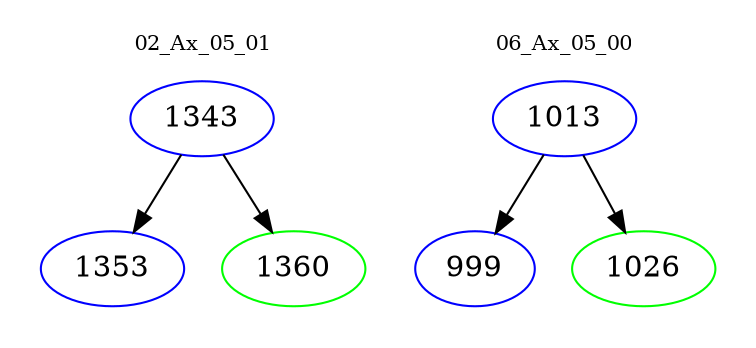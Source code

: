 digraph{
subgraph cluster_0 {
color = white
label = "02_Ax_05_01";
fontsize=10;
T0_1343 [label="1343", color="blue"]
T0_1343 -> T0_1353 [color="black"]
T0_1353 [label="1353", color="blue"]
T0_1343 -> T0_1360 [color="black"]
T0_1360 [label="1360", color="green"]
}
subgraph cluster_1 {
color = white
label = "06_Ax_05_00";
fontsize=10;
T1_1013 [label="1013", color="blue"]
T1_1013 -> T1_999 [color="black"]
T1_999 [label="999", color="blue"]
T1_1013 -> T1_1026 [color="black"]
T1_1026 [label="1026", color="green"]
}
}
